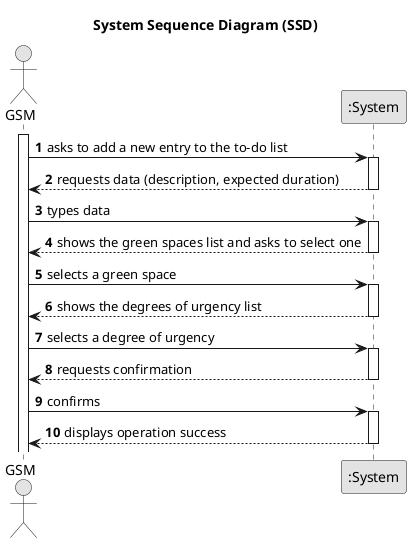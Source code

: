 @startuml
skinparam monochrome true
skinparam packageStyle rectangle
skinparam shadowing false

title System Sequence Diagram (SSD)

autonumber

actor "GSM" as Employee
participant ":System" as System

activate Employee

    Employee -> System : asks to add a new entry to the to-do list
    activate System

    System --> Employee : requests data (description, expected duration)
    deactivate System

    Employee -> System : types data
    activate System

        System --> Employee : shows the green spaces list and asks to select one
    deactivate System

    Employee -> System : selects a green space
    activate System

System --> Employee : shows the degrees of urgency list
    deactivate System

    Employee -> System : selects a degree of urgency
        activate System

        System --> Employee : requests confirmation
            deactivate System

            Employee -> System : confirms
                activate System


    System --> Employee : displays operation success
    deactivate System

@enduml